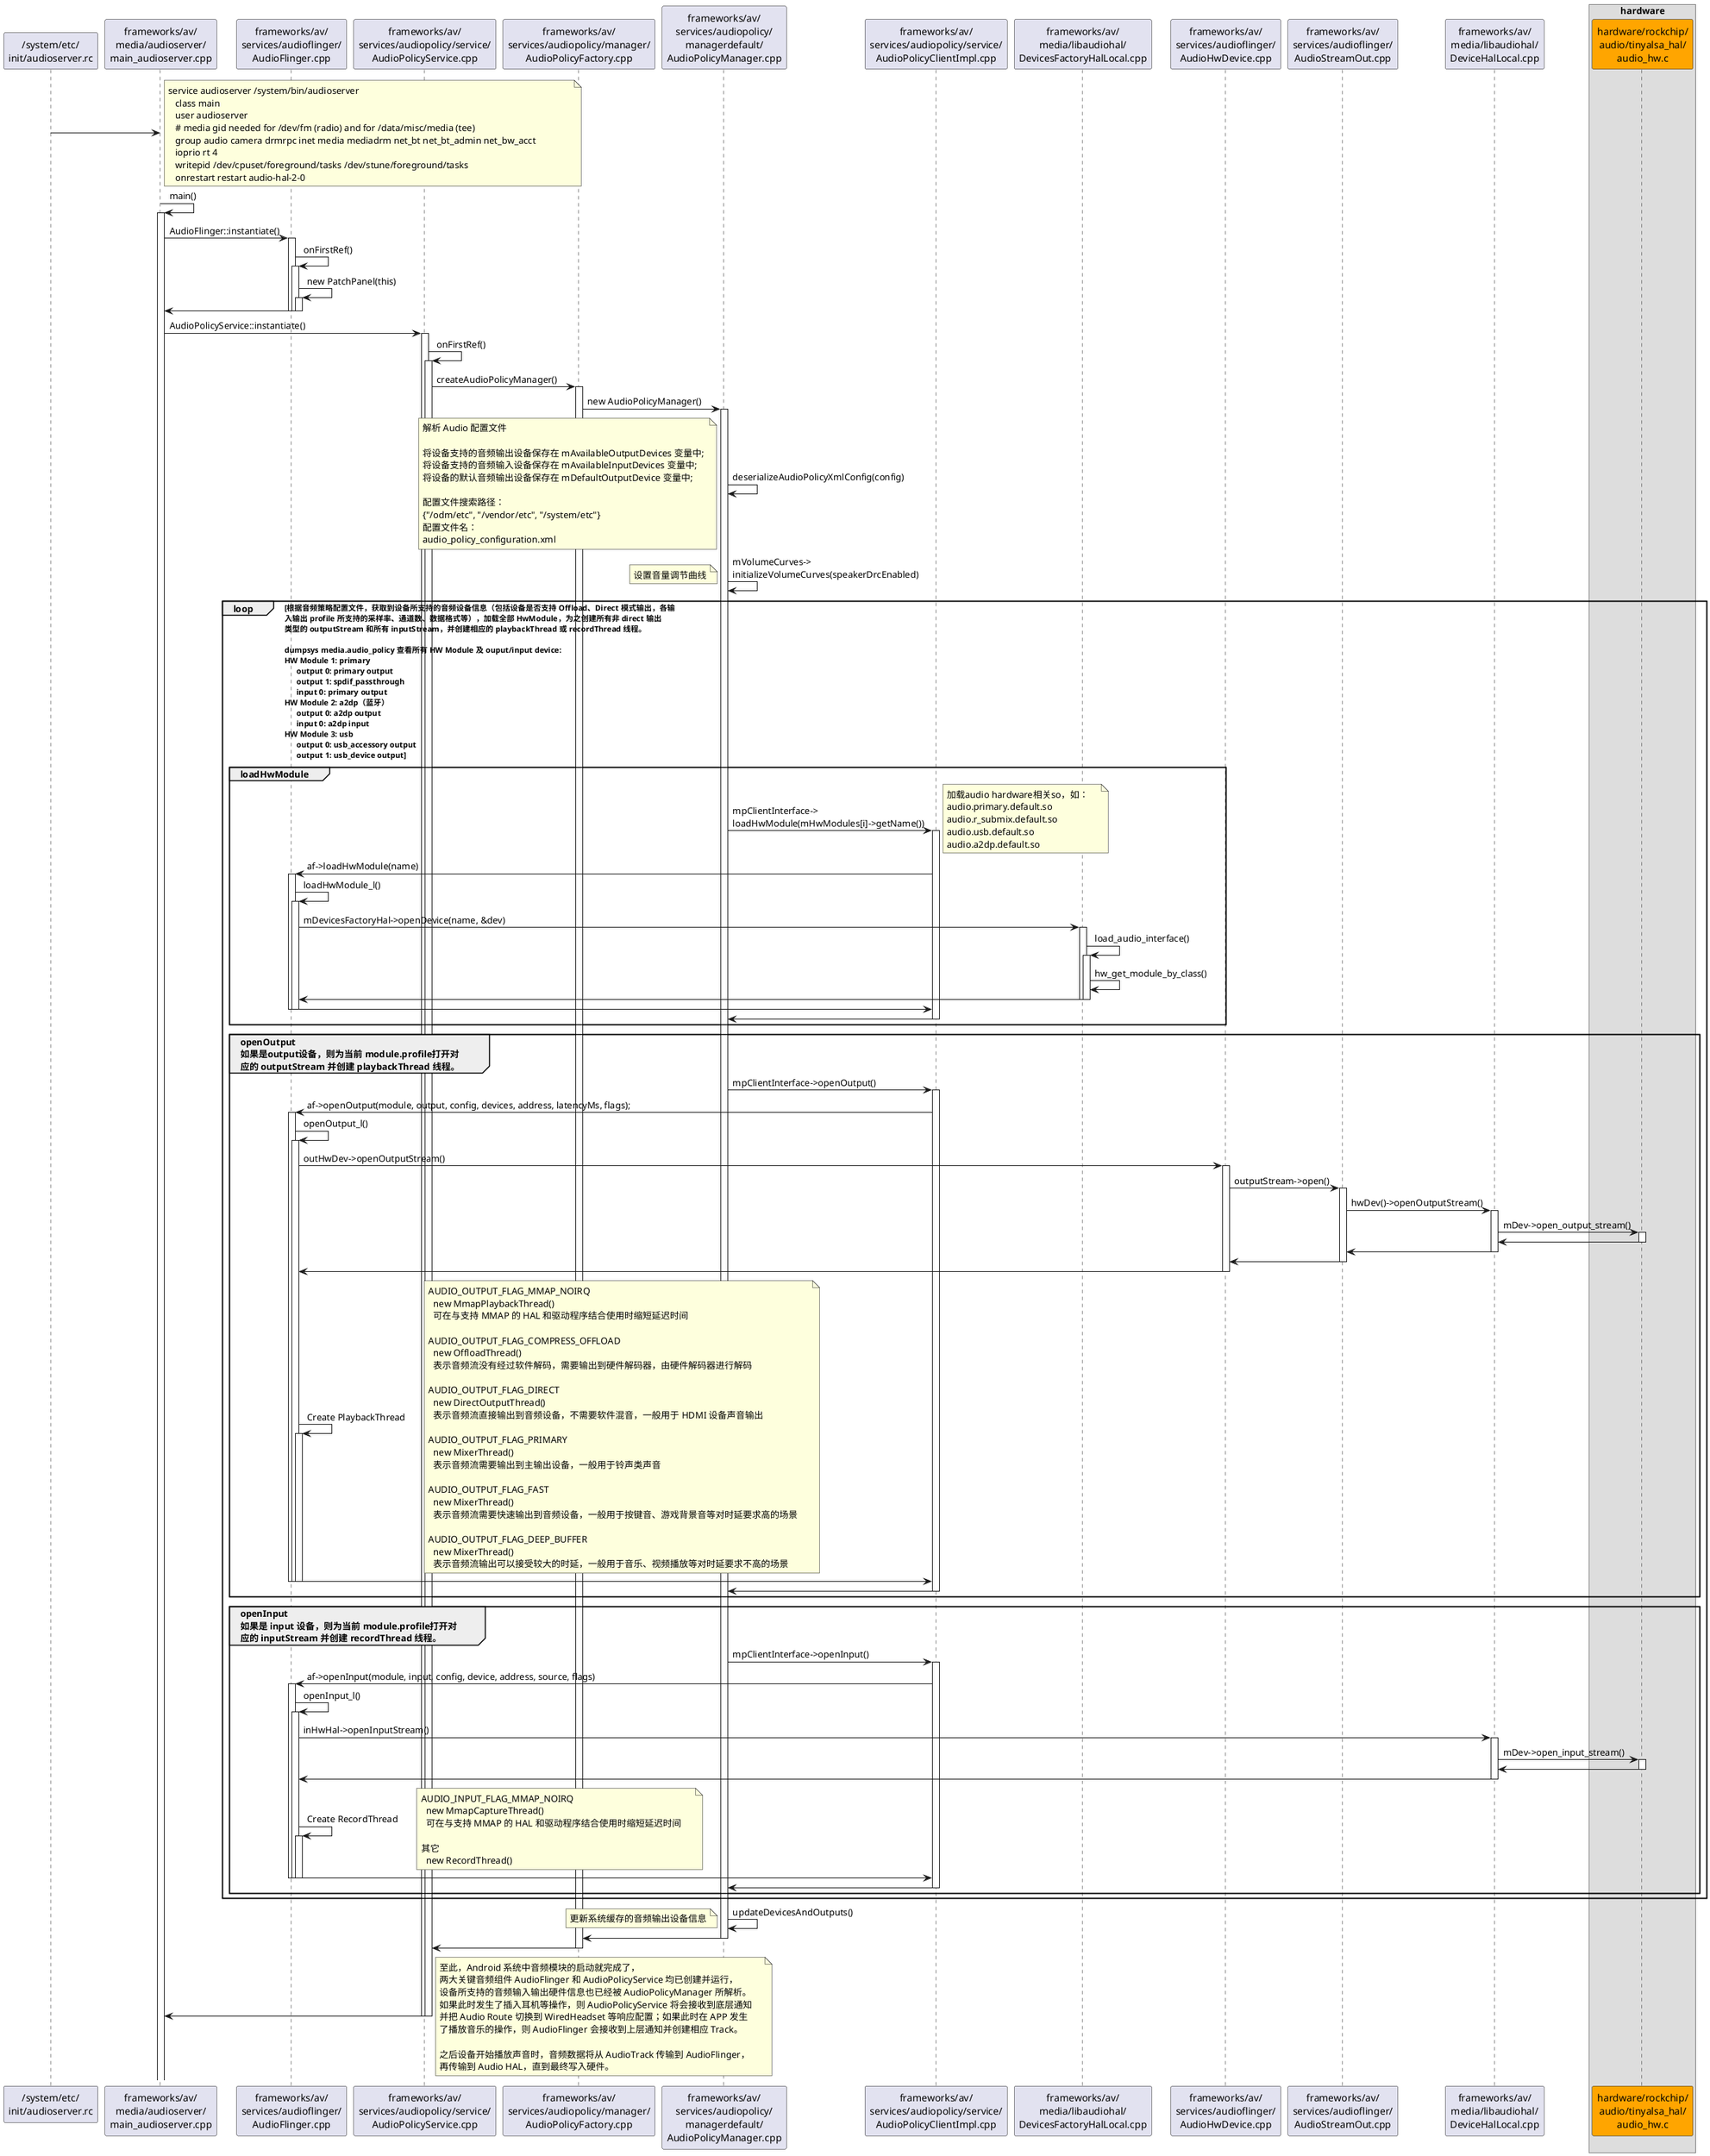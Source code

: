 @startuml
participant "/system/etc/\ninit/audioserver.rc" as init
participant "frameworks/av/\nmedia/audioserver/\nmain_audioserver.cpp" as audioserver
participant "frameworks/av/\nservices/audioflinger/\nAudioFlinger.cpp" as AudioFlinger
participant "frameworks/av/\nservices/audiopolicy/service/\nAudioPolicyService.cpp" as AudioPolicyService
participant "frameworks/av/\nservices/audiopolicy/manager/\nAudioPolicyFactory.cpp" as AudioPolicyFactory
participant "frameworks/av/\nservices/audiopolicy/\nmanagerdefault/\nAudioPolicyManager.cpp" as AudioPolicyManager
participant "frameworks/av/\nservices/audiopolicy/service/\nAudioPolicyClientImpl.cpp" as AudioPolicyClientImpl
participant "frameworks/av/\nmedia/libaudiohal/\nDevicesFactoryHalLocal.cpp" as DevicesFactoryHalLocal
participant "frameworks/av/\nservices/audioflinger/\nAudioHwDevice.cpp" as AudioHwDevice
participant "frameworks/av/\nservices/audioflinger/\nAudioStreamOut.cpp" as AudioStreamOut
participant "frameworks/av/\nmedia/libaudiohal/\nDeviceHalLocal.cpp" as DeviceHalLocal
box hardware
participant "hardware/rockchip/\naudio/tinyalsa_hal/\naudio_hw.c" as audio_hw #ffa500
end box

init->audioserver:
note right:service audioserver /system/bin/audioserver\
               \n   class main\
               \n   user audioserver\
               \n   # media gid needed for /dev/fm (radio) and for /data/misc/media (tee)\
               \n   group audio camera drmrpc inet media mediadrm net_bt net_bt_admin net_bw_acct\
               \n   ioprio rt 4\
               \n   writepid /dev/cpuset/foreground/tasks /dev/stune/foreground/tasks\
               \n   onrestart restart audio-hal-2-0

audioserver->audioserver:main()
activate audioserver

audioserver->AudioFlinger:AudioFlinger::instantiate()
activate AudioFlinger
AudioFlinger->AudioFlinger:onFirstRef()
activate AudioFlinger
AudioFlinger->AudioFlinger:new PatchPanel(this)
activate AudioFlinger
AudioFlinger->audioserver
deactivate AudioFlinger
deactivate AudioFlinger
deactivate AudioFlinger

audioserver->AudioPolicyService:AudioPolicyService::instantiate()
activate AudioPolicyService
AudioPolicyService->AudioPolicyService:onFirstRef()
activate AudioPolicyService
AudioPolicyService->AudioPolicyFactory:createAudioPolicyManager()
activate AudioPolicyFactory

AudioPolicyFactory->AudioPolicyManager:new AudioPolicyManager()
activate AudioPolicyManager
AudioPolicyManager->AudioPolicyManager:deserializeAudioPolicyXmlConfig(config)
note left:解析 Audio 配置文件\
 \n \
 \n将设备支持的音频输出设备保存在 mAvailableOutputDevices 变量中;\
 \n将设备支持的音频输入设备保存在 mAvailableInputDevices 变量中;\
 \n将设备的默认音频输出设备保存在 mDefaultOutputDevice 变量中;\
 \n \
 \n配置文件搜索路径：\
 \n{"/odm/etc", "/vendor/etc", "/system/etc"} \
 \n配置文件名：\
 \naudio_policy_configuration.xml

AudioPolicyManager->AudioPolicyManager:mVolumeCurves->\ninitializeVolumeCurves(speakerDrcEnabled)
note left:设置音量调节曲线

loop 根据音频策略配置文件，获取到设备所支持的音频设备信息（包括设备是否支持 Offload、Direct 模式输出，各输\
    \n入输出 profile 所支持的采样率、通道数、数据格式等），加载全部 HwModule，为之创建所有非 direct 输出\
    \n类型的 outputStream 和所有 inputStream，并创建相应的 playbackThread 或 recordThread 线程。\
    \n \
    \ndumpsys media.audio_policy 查看所有 HW Module 及 ouput/input device:\
    \nHW Module 1: primary\
    \n      output 0: primary output\
    \n      output 1: spdif_passthrough\
    \n      input 0: primary output\
    \nHW Module 2: a2dp（蓝牙）\
    \n      output 0: a2dp output\
    \n      input 0: a2dp input\
    \nHW Module 3: usb\
    \n      output 0: usb_accessory output\
    \n      output 1: usb_device output

group loadHwModule
AudioPolicyManager->AudioPolicyClientImpl:mpClientInterface->\nloadHwModule(mHwModules[i]->getName())
note right:加载audio hardware相关so，如：\
    \naudio.primary.default.so\
    \naudio.r_submix.default.so\
    \naudio.usb.default.so\
    \naudio.a2dp.default.so
activate AudioPolicyClientImpl
AudioPolicyClientImpl->AudioFlinger:af->loadHwModule(name)
activate AudioFlinger
AudioFlinger->AudioFlinger:loadHwModule_l()
activate AudioFlinger
AudioFlinger->DevicesFactoryHalLocal:mDevicesFactoryHal->openDevice(name, &dev)
activate DevicesFactoryHalLocal
DevicesFactoryHalLocal->DevicesFactoryHalLocal:load_audio_interface()
activate DevicesFactoryHalLocal
DevicesFactoryHalLocal->DevicesFactoryHalLocal:hw_get_module_by_class()
DevicesFactoryHalLocal->AudioFlinger
deactivate DevicesFactoryHalLocal
deactivate DevicesFactoryHalLocal
AudioFlinger->AudioPolicyClientImpl
deactivate AudioFlinger
deactivate AudioFlinger
AudioPolicyClientImpl->AudioPolicyManager
deactivate AudioPolicyClientImpl
end


group openOutput \
    \n如果是output设备，则为当前 module.profile打开对\
    \n应的 outputStream 并创建 playbackThread 线程。
AudioPolicyManager->AudioPolicyClientImpl:mpClientInterface->openOutput()
activate AudioPolicyClientImpl
AudioPolicyClientImpl->AudioFlinger:af->openOutput(module, output, config, devices, address, latencyMs, flags);
activate AudioFlinger
AudioFlinger->AudioFlinger:openOutput_l()
activate AudioFlinger
AudioFlinger->AudioHwDevice:outHwDev->openOutputStream()
activate AudioHwDevice
AudioHwDevice->AudioStreamOut:outputStream->open()
activate AudioStreamOut
AudioStreamOut->DeviceHalLocal:hwDev()->openOutputStream()
activate DeviceHalLocal
DeviceHalLocal->audio_hw:mDev->open_output_stream()
activate audio_hw
audio_hw->DeviceHalLocal
deactivate audio_hw
DeviceHalLocal->AudioStreamOut
deactivate DeviceHalLocal
AudioStreamOut->AudioHwDevice
deactivate AudioStreamOut
AudioHwDevice->AudioFlinger
deactivate AudioHwDevice
AudioFlinger->AudioFlinger:Create PlaybackThread
activate AudioFlinger
note right:AUDIO_OUTPUT_FLAG_MMAP_NOIRQ\
    \n  new MmapPlaybackThread() \
    \n  可在与支持 MMAP 的 HAL 和驱动程序结合使用时缩短延迟时间 \
    \n \
    \nAUDIO_OUTPUT_FLAG_COMPRESS_OFFLOAD \
    \n  new OffloadThread() \
    \n  表示音频流没有经过软件解码，需要输出到硬件解码器，由硬件解码器进行解码 \
    \n \
    \nAUDIO_OUTPUT_FLAG_DIRECT \
    \n  new DirectOutputThread() \
    \n  表示音频流直接输出到音频设备，不需要软件混音，一般用于 HDMI 设备声音输出 \
    \n \
    \nAUDIO_OUTPUT_FLAG_PRIMARY \
    \n  new MixerThread() \
    \n  表示音频流需要输出到主输出设备，一般用于铃声类声音 \
    \n \
    \nAUDIO_OUTPUT_FLAG_FAST \
    \n  new MixerThread() \
    \n  表示音频流需要快速输出到音频设备，一般用于按键音、游戏背景音等对时延要求高的场景 \
    \n \
    \nAUDIO_OUTPUT_FLAG_DEEP_BUFFER \
    \n  new MixerThread() \
    \n  表示音频流输出可以接受较大的时延，一般用于音乐、视频播放等对时延要求不高的场景 \

AudioFlinger->AudioPolicyClientImpl
deactivate AudioFlinger
deactivate AudioFlinger
deactivate AudioFlinger
deactivate AudioFlinger
AudioPolicyClientImpl->AudioPolicyManager
deactivate AudioPolicyClientImpl
end


group openInput \
   \n如果是 input 设备，则为当前 module.profile打开对\
   \n应的 inputStream 并创建 recordThread 线程。
AudioPolicyManager->AudioPolicyClientImpl:mpClientInterface->openInput()
activate AudioPolicyClientImpl
AudioPolicyClientImpl->AudioFlinger:af->openInput(module, input, config, device, address, source, flags)
activate AudioFlinger
AudioFlinger->AudioFlinger:openInput_l()
activate AudioFlinger
AudioFlinger->DeviceHalLocal:inHwHal->openInputStream()
activate DeviceHalLocal
DeviceHalLocal->audio_hw:mDev->open_input_stream()
activate audio_hw
audio_hw->DeviceHalLocal
deactivate audio_hw
DeviceHalLocal->AudioFlinger
deactivate DeviceHalLocal
AudioFlinger->AudioFlinger:Create RecordThread
activate AudioFlinger
note right:AUDIO_INPUT_FLAG_MMAP_NOIRQ\
    \n  new MmapCaptureThread() \
    \n  可在与支持 MMAP 的 HAL 和驱动程序结合使用时缩短延迟时间 \
    \n \
    \n其它 \
    \n  new RecordThread()

AudioFlinger->AudioPolicyClientImpl
deactivate AudioFlinger
deactivate AudioFlinger
deactivate AudioFlinger
AudioPolicyClientImpl->AudioPolicyManager
deactivate AudioPolicyClientImpl
end
end


AudioPolicyManager->AudioPolicyManager:updateDevicesAndOutputs()
note left:更新系统缓存的音频输出设备信息

AudioPolicyManager->AudioPolicyFactory
deactivate AudioPolicyManager
AudioPolicyFactory->AudioPolicyService
deactivate AudioPolicyFactory
AudioPolicyService->audioserver
deactivate AudioPolicyService
deactivate AudioPolicyService

note right:至此，Android 系统中音频模块的启动就完成了，\
    \n两大关键音频组件 AudioFlinger 和 AudioPolicyService 均已创建并运行，\
    \n设备所支持的音频输入输出硬件信息也已经被 AudioPolicyManager 所解析。\
    \n如果此时发生了插入耳机等操作，则 AudioPolicyService 将会接收到底层通知\
    \n并把 Audio Route 切换到 WiredHeadset 等响应配置；如果此时在 APP 发生\
    \n了播放音乐的操作，则 AudioFlinger 会接收到上层通知并创建相应 Track。\
    \n \
    \n之后设备开始播放声音时，音频数据将从 AudioTrack 传输到 AudioFlinger，\
    \n再传输到 Audio HAL，直到最终写入硬件。

@enduml